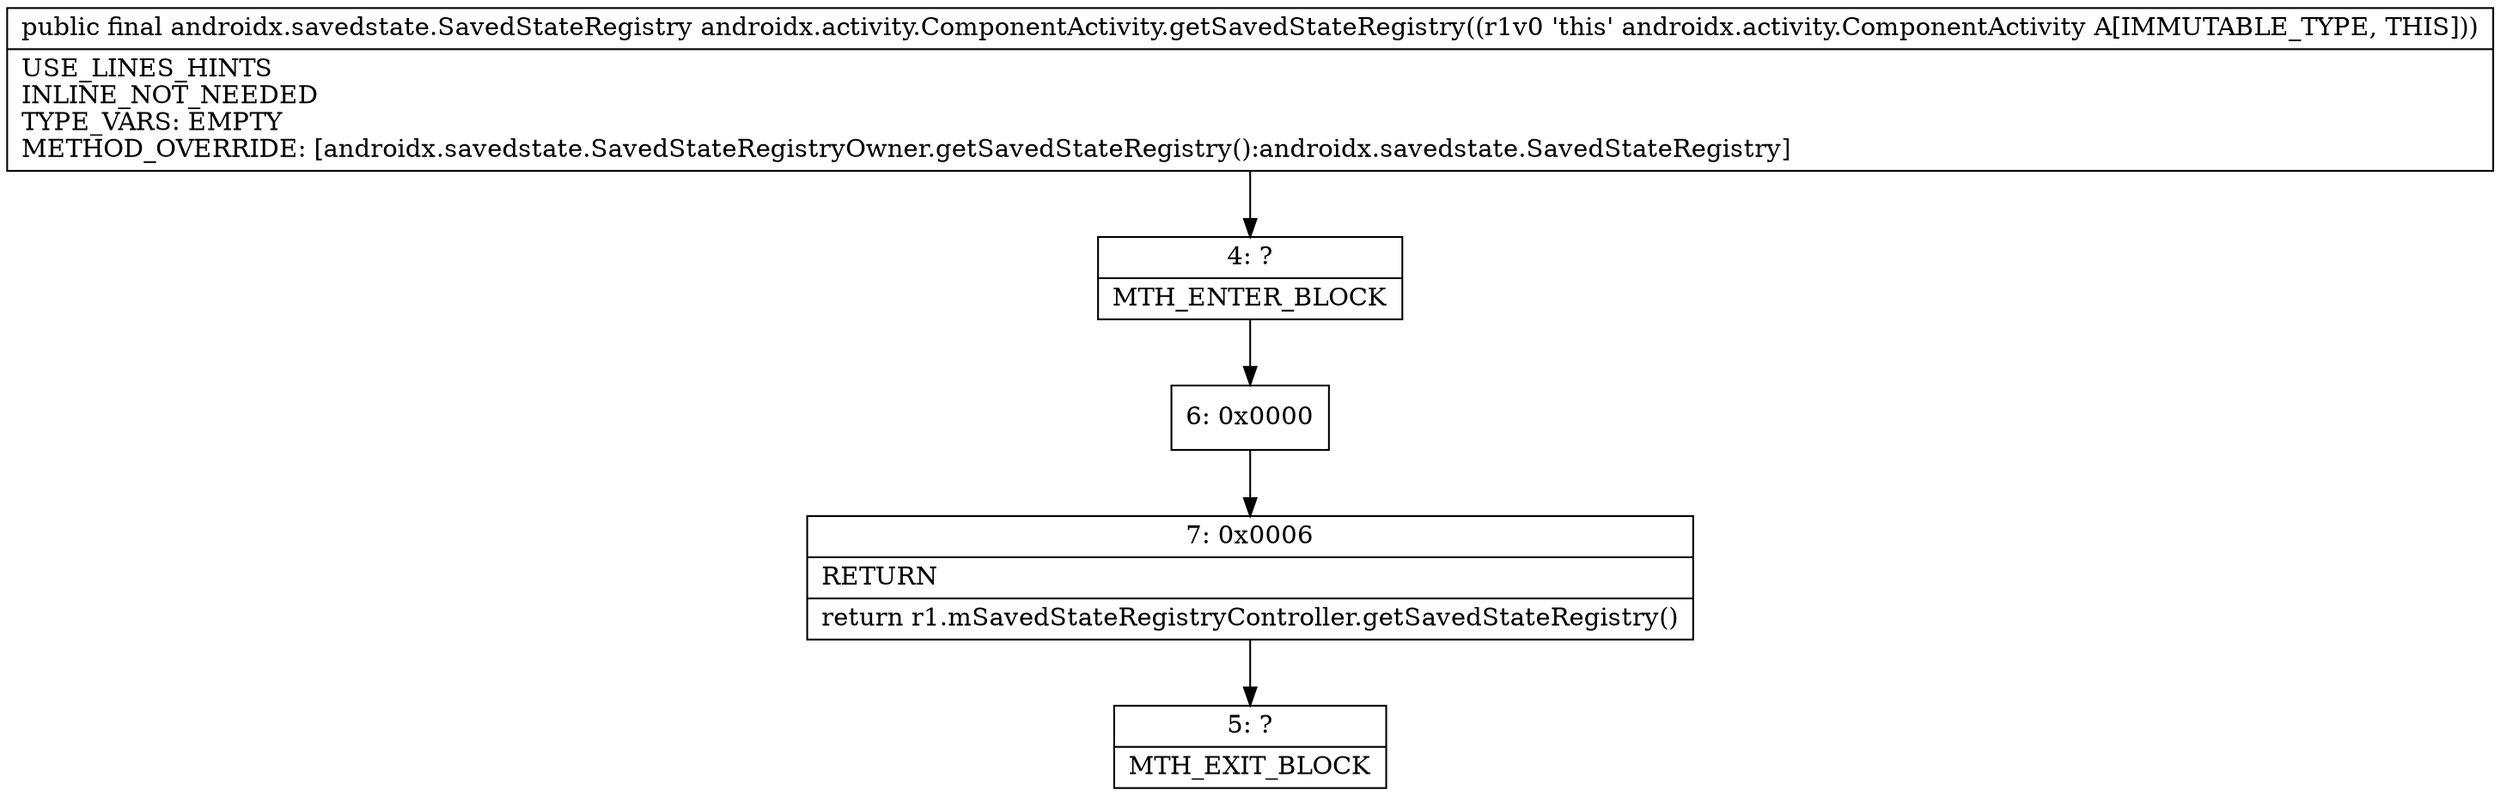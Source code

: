 digraph "CFG forandroidx.activity.ComponentActivity.getSavedStateRegistry()Landroidx\/savedstate\/SavedStateRegistry;" {
Node_4 [shape=record,label="{4\:\ ?|MTH_ENTER_BLOCK\l}"];
Node_6 [shape=record,label="{6\:\ 0x0000}"];
Node_7 [shape=record,label="{7\:\ 0x0006|RETURN\l|return r1.mSavedStateRegistryController.getSavedStateRegistry()\l}"];
Node_5 [shape=record,label="{5\:\ ?|MTH_EXIT_BLOCK\l}"];
MethodNode[shape=record,label="{public final androidx.savedstate.SavedStateRegistry androidx.activity.ComponentActivity.getSavedStateRegistry((r1v0 'this' androidx.activity.ComponentActivity A[IMMUTABLE_TYPE, THIS]))  | USE_LINES_HINTS\lINLINE_NOT_NEEDED\lTYPE_VARS: EMPTY\lMETHOD_OVERRIDE: [androidx.savedstate.SavedStateRegistryOwner.getSavedStateRegistry():androidx.savedstate.SavedStateRegistry]\l}"];
MethodNode -> Node_4;Node_4 -> Node_6;
Node_6 -> Node_7;
Node_7 -> Node_5;
}

